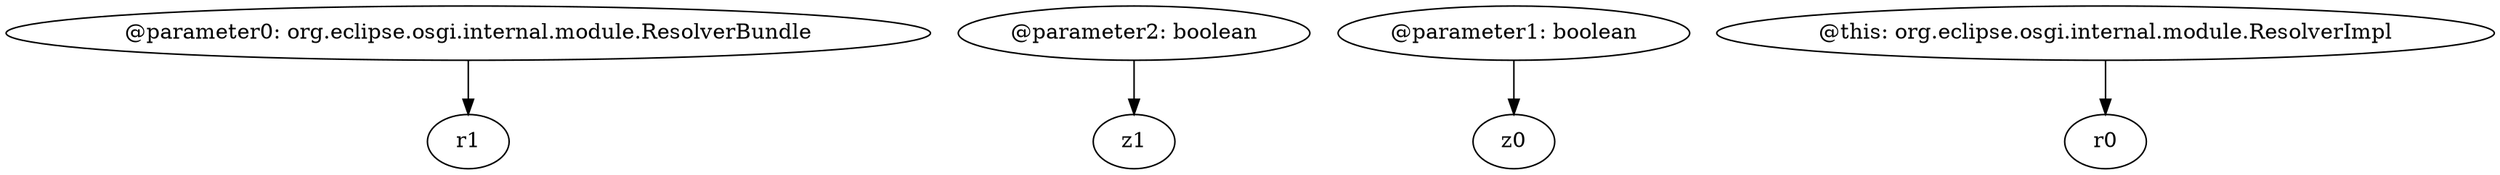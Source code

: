 digraph g {
0[label="@parameter0: org.eclipse.osgi.internal.module.ResolverBundle"]
1[label="r1"]
0->1[label=""]
2[label="@parameter2: boolean"]
3[label="z1"]
2->3[label=""]
4[label="@parameter1: boolean"]
5[label="z0"]
4->5[label=""]
6[label="@this: org.eclipse.osgi.internal.module.ResolverImpl"]
7[label="r0"]
6->7[label=""]
}